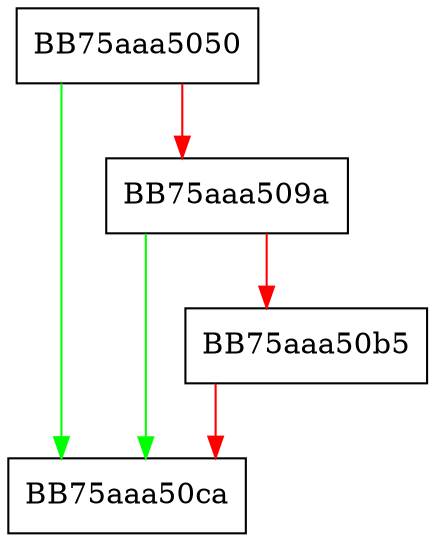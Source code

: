 digraph RpfAPI_MpContainerClose {
  node [shape="box"];
  graph [splines=ortho];
  BB75aaa5050 -> BB75aaa50ca [color="green"];
  BB75aaa5050 -> BB75aaa509a [color="red"];
  BB75aaa509a -> BB75aaa50ca [color="green"];
  BB75aaa509a -> BB75aaa50b5 [color="red"];
  BB75aaa50b5 -> BB75aaa50ca [color="red"];
}